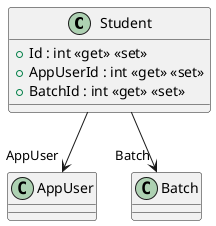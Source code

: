 @startuml
class Student {
    + Id : int <<get>> <<set>>
    + AppUserId : int <<get>> <<set>>
    + BatchId : int <<get>> <<set>>
}
Student --> "AppUser" AppUser
Student --> "Batch" Batch
@enduml
